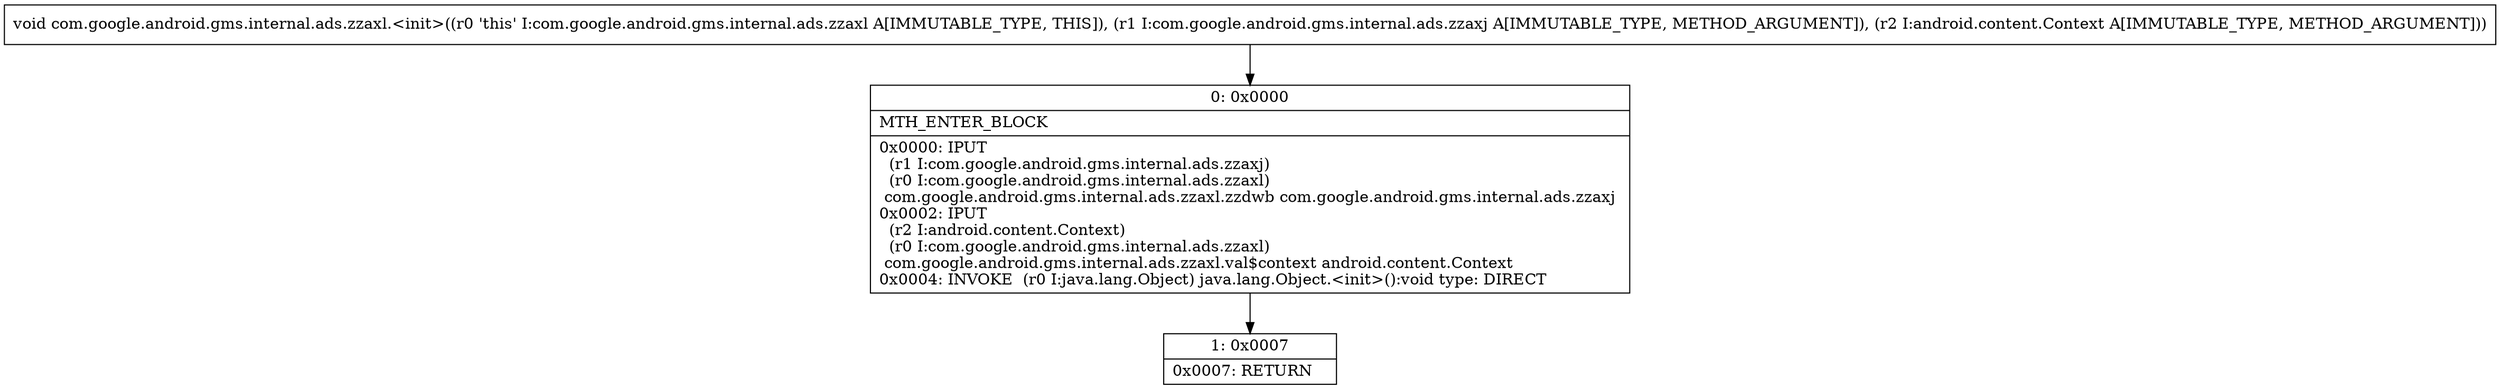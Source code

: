 digraph "CFG forcom.google.android.gms.internal.ads.zzaxl.\<init\>(Lcom\/google\/android\/gms\/internal\/ads\/zzaxj;Landroid\/content\/Context;)V" {
Node_0 [shape=record,label="{0\:\ 0x0000|MTH_ENTER_BLOCK\l|0x0000: IPUT  \l  (r1 I:com.google.android.gms.internal.ads.zzaxj)\l  (r0 I:com.google.android.gms.internal.ads.zzaxl)\l com.google.android.gms.internal.ads.zzaxl.zzdwb com.google.android.gms.internal.ads.zzaxj \l0x0002: IPUT  \l  (r2 I:android.content.Context)\l  (r0 I:com.google.android.gms.internal.ads.zzaxl)\l com.google.android.gms.internal.ads.zzaxl.val$context android.content.Context \l0x0004: INVOKE  (r0 I:java.lang.Object) java.lang.Object.\<init\>():void type: DIRECT \l}"];
Node_1 [shape=record,label="{1\:\ 0x0007|0x0007: RETURN   \l}"];
MethodNode[shape=record,label="{void com.google.android.gms.internal.ads.zzaxl.\<init\>((r0 'this' I:com.google.android.gms.internal.ads.zzaxl A[IMMUTABLE_TYPE, THIS]), (r1 I:com.google.android.gms.internal.ads.zzaxj A[IMMUTABLE_TYPE, METHOD_ARGUMENT]), (r2 I:android.content.Context A[IMMUTABLE_TYPE, METHOD_ARGUMENT])) }"];
MethodNode -> Node_0;
Node_0 -> Node_1;
}

